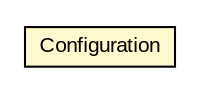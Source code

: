 #!/usr/local/bin/dot
#
# Class diagram 
# Generated by UMLGraph version R5_6-24-gf6e263 (http://www.umlgraph.org/)
#

digraph G {
	edge [fontname="arial",fontsize=10,labelfontname="arial",labelfontsize=10];
	node [fontname="arial",fontsize=10,shape=plaintext];
	nodesep=0.25;
	ranksep=0.5;
	// edu.arizona.biosemantics.semanticmarkup.config.Configuration
	c47156 [label=<<table title="edu.arizona.biosemantics.semanticmarkup.config.Configuration" border="0" cellborder="1" cellspacing="0" cellpadding="2" port="p" bgcolor="lemonChiffon" href="./Configuration.html">
		<tr><td><table border="0" cellspacing="0" cellpadding="1">
<tr><td align="center" balign="center"> Configuration </td></tr>
		</table></td></tr>
		</table>>, URL="./Configuration.html", fontname="arial", fontcolor="black", fontsize=10.0];
}

